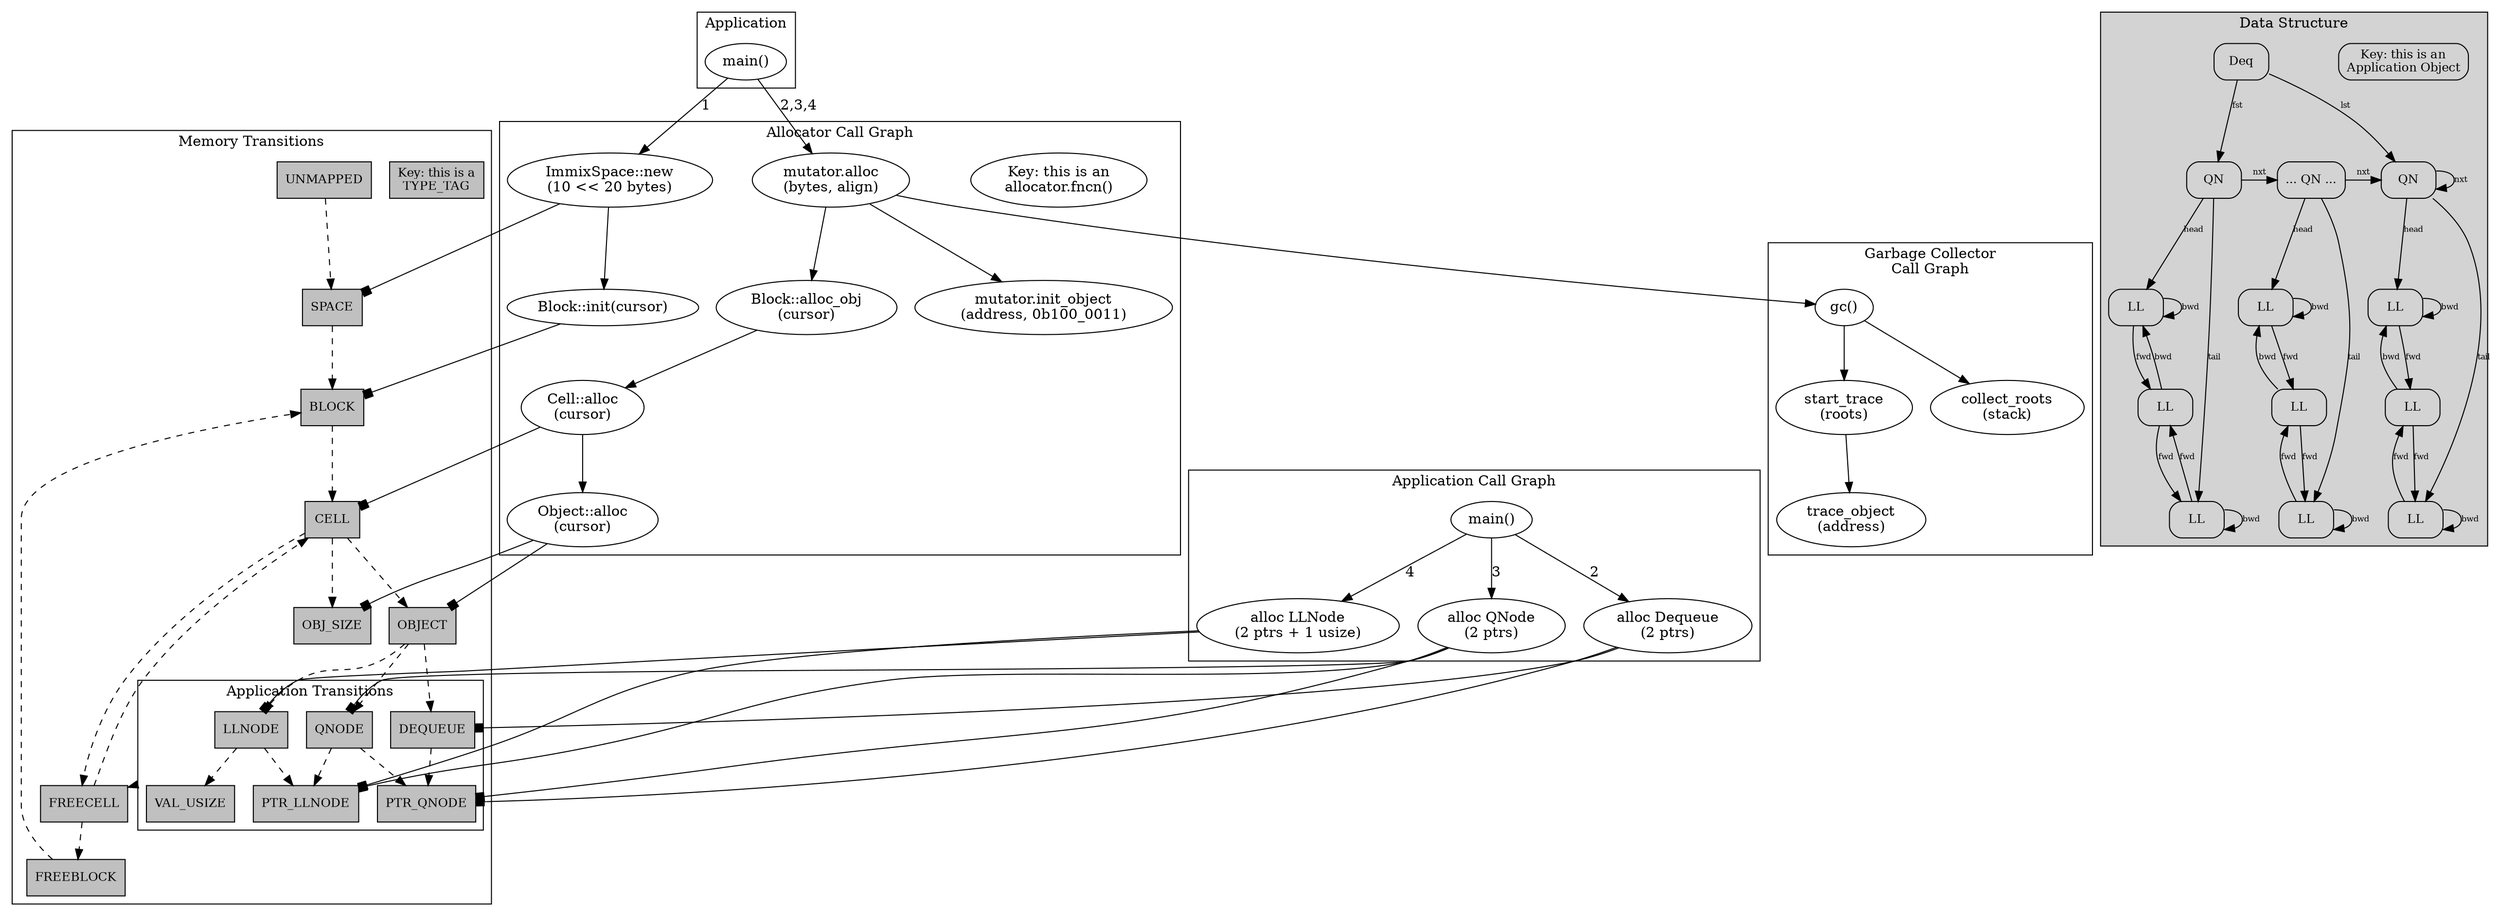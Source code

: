 
digraph call {
  compound=true;
  subgraph cluster_Allocator {
    label="Allocator Call Graph";
    
    ALLOCATOR_FNCN [label="Key: this is an\nallocator.fncn()"];

    mutator_alloc [label="mutator.alloc\n(bytes, align)"];
    
    init [label="mutator.init_object\n(address, 0b100_0011)"];
    immix_space [label="ImmixSpace::new\n(10 << 20 bytes)"];
    
    block_init [label="Block::init(cursor)"];

    mutator_alloc -> init;

    block_alloc [label="Block::alloc_obj\n(cursor)"];
    object_alloc   [label="Object::alloc\n(cursor)"];
    cell_alloc  [label="Cell::alloc\n(cursor)"];

    mutator_alloc -> block_alloc;     // Mutator allocator asks block for an object.
    block_alloc -> cell_alloc; // Block allocator hands off cursor to cell initialization.
    cell_alloc -> object_alloc;  // Cell allocator calls object initialization.
  //alloc -> "plus\n(BYTES_IN_WORD)";
    immix_space -> block_init;
  }
  
  subgraph cluster_Application {
    label="Application Call Graph";
    rankdir="LR";
    main [label="main()"];

    allocLL [label="alloc LLNode\n(2 ptrs + 1 usize)"];
    allocQN [label="alloc QNode\n(2 ptrs)"];
    allocDQ [label="alloc Dequeue\n(2 ptrs)"];
    
    //main -> immix_space [label="1"];
    main -> allocDQ [label="2"];
    main -> allocQN [label="3"];
    main -> allocLL [label="4"];

    //allocLL -> alloc;
    //allocQN -> alloc;
    //allocDQ -> alloc;
    { rank = same; allocDQ; allocQN; allocLL }
    { rank = same; main }
  }

  subgraph cluster_GarbageCollector {
    label="Garbage Collector\nCall Graph";
    rankdir="LR";
    
    mutator_alloc -> gc;
    gc [label="gc()"];
    start_trace [label="start_trace\n(roots)"];
    trace_obj [label="trace_object\n(address)"];
    collect_roots [label="collect_roots\n(stack)"];

    gc -> collect_roots;
    gc -> start_trace;
    start_trace -> trace_obj;
  }

  subgraph cluster_Application0 {
    label="Application";
    main0 [label="main()"];
    main0 -> immix_space [label="1"];
    main0 -> mutator_alloc [label="2,3,4"];
  }
  subgraph cluster_MemoryThings {
    label="Memory Transitions";
    node
      [ fontsize=12
      , shape=box
      , style=filled
      , color=black
      , fillcolor=gray];
    edge
      [ arrowhead="box"
      ];

    TYPE_TAG [label="Key: this is a\nTYPE_TAG"];

    FLP_SPACE [label="SPACE"];
    FLP_BLOCK [label="BLOCK"];
    FLP_FREEBLOCK [label="FREEBLOCK"];
    FLP_CELL [label="CELL"];
    FLP_FREECELL [label="FREECELL"]; 
    FLP_OBJECT [label="OBJECT"];
    FLP_OBJ_SIZE [label="OBJ_SIZE"];
    FLP_UNMAPPED [label="UNMAPPED"];
    
    subgraph cluster_ApplicationThings {
      label="Application Transitions";
      FLP_LLNODE [label="LLNODE"];
      FLP_QNODE [label="QNODE"];
      FLP_DEQUEUE [label="DEQUEUE"];
      PTR_LLNODE [label="PTR_LLNODE"];
      PTR_QNODE [label="PTR_QNODE"];
      USIZE [label="VAL_USIZE"];
    }
    
    immix_space   -> FLP_SPACE; // ImmixSpace *performs* SPACE allocation.
    block_init    -> FLP_BLOCK;
    //immix_space   -> FLP_BLOCK; // ImmixSpace *performs* BLOCK allocation.
    cell_alloc    -> FLP_CELL; // Cell allocator performs CELL allocation.
    object_alloc  -> FLP_OBJECT;
    object_alloc  -> FLP_OBJ_SIZE;

    allocLL -> FLP_LLNODE;
    allocQN -> FLP_QNODE;
    allocDQ -> FLP_DEQUEUE;

    allocLL -> PTR_LLNODE;
    allocQN -> PTR_QNODE;
    allocQN -> PTR_LLNODE;
    allocDQ -> PTR_QNODE;
  }

  subgraph memory_transitions {
    edge
      [ arrowhead="normal"
      , style=dashed
      ];
    FLP_UNMAPPED -> FLP_SPACE;
    FLP_SPACE -> FLP_BLOCK;
    FLP_BLOCK -> FLP_CELL;
    FLP_CELL  -> FLP_OBJ_SIZE;
    FLP_CELL  -> FLP_OBJECT;

    FLP_OBJECT -> FLP_LLNODE;
    FLP_OBJECT -> FLP_QNODE;
    FLP_OBJECT -> FLP_DEQUEUE;

    FLP_LLNODE -> PTR_LLNODE; // twice...
    FLP_QNODE -> PTR_QNODE;
    FLP_QNODE -> PTR_LLNODE;
    FLP_DEQUEUE -> PTR_QNODE;

    FLP_LLNODE -> USIZE;

    FLP_CELL -> FLP_FREECELL;
    FLP_FREECELL -> FLP_CELL;
    
    FLP_QNODE -> FLP_FREECELL [ltail=cluster_ApplicationThings]; //,lhead=cluster1];

    FLP_FREECELL -> FLP_FREEBLOCK;
    FLP_FREEBLOCK -> FLP_BLOCK;
  }

  subgraph cluster_DataStructure {
    label="Data Structure";
    style=filled;
    node
      [ fontsize=12
      //, fixedsize=true
      , shape=box
      , style="rounded,filled"
      , color=black
      , fillcolor=lightgrey];
    edge
      [ fontsize=8
      ];

    DATA_STRUCTURE [label="Key: this is an\nApplication Object"];

    dequeue [label="Deq"];
    qn0 [label="QN"];
    qn1 [label="... QN ..."];
    qn2 [label="QN"];

    dequeue -> qn0 [label="fst"];
    dequeue -> qn2 [label="lst"];
    
    qn0 -> qn1 [label="nxt"];
    qn1 -> qn2 [label="nxt"];
    qn2 -> qn2 [label="nxt"];

    { rank = same; qn0; qn1; qn2 }

    ll0_0 [label="LL"];
    ll0_1 [label="LL"];
    ll0_2 [label="LL"];

    qn0 -> ll0_0 [label="head"];
    qn0 -> ll0_2 [label="tail"];
    ll0_0 -> ll0_0 [label="bwd"];
    ll0_0 -> ll0_1 [label="fwd"];
    ll0_1 -> ll0_0 [label="bwd"];
    ll0_1 -> ll0_2 [label="fwd"];
    ll0_2 -> ll0_2 [label="bwd"];
    ll0_2 -> ll0_1 [label="fwd"];

    ll1_0 [label="LL"];
    ll1_1 [label="LL"];
    ll1_2 [label="LL"];
    
    qn1 -> ll1_0 [label="head"];
    qn1 -> ll1_2 [label="tail"];
    ll1_0 -> ll1_0 [label="bwd"];
    ll1_0 -> ll1_1 [label="fwd"];
    ll1_1 -> ll1_0 [label="bwd"];
    ll1_1 -> ll1_2 [label="fwd"];
    ll1_2 -> ll1_2 [label="bwd"];
    ll1_2 -> ll1_1 [label="fwd"];

    ll2_0 [label="LL"];
    ll2_1 [label="LL"];
    ll2_2 [label="LL"];
    
    qn2 -> ll2_0 [label="head"];
    qn2 -> ll2_2 [label="tail"];
    ll2_0 -> ll2_0 [label="bwd"];
    ll2_0 -> ll2_1 [label="fwd"];
    ll2_1 -> ll2_0 [label="bwd"];
    ll2_1 -> ll2_2 [label="fwd"];
    ll2_2 -> ll2_2 [label="bwd"];
    ll2_2 -> ll2_1 [label="fwd"];
  }
}

